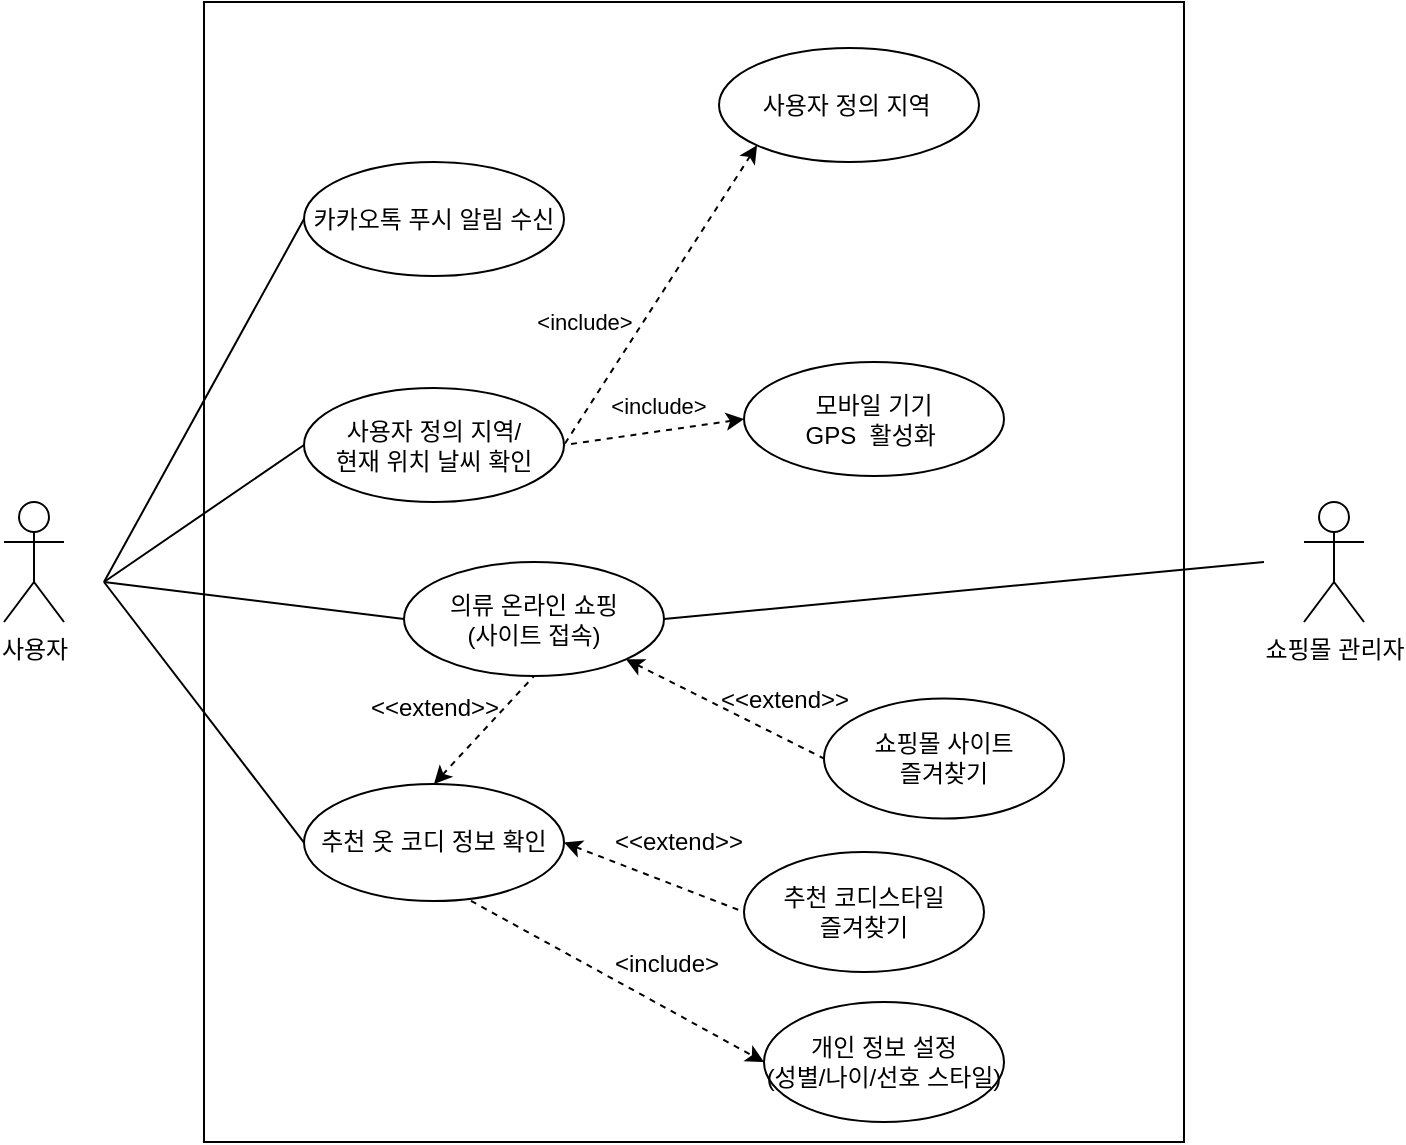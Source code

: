 <mxfile version="13.0.1" type="github">
  <diagram id="BWhkU9srI1xOhRTIJn9W" name="Page-1">
    <mxGraphModel dx="1004" dy="559" grid="1" gridSize="10" guides="1" tooltips="1" connect="1" arrows="1" fold="1" page="1" pageScale="1" pageWidth="827" pageHeight="1169" math="0" shadow="0">
      <root>
        <mxCell id="0" />
        <mxCell id="1" parent="0" />
        <mxCell id="p1u-dJXpqbsuD1TTKyAn-28" value="" style="whiteSpace=wrap;html=1;" parent="1" vertex="1">
          <mxGeometry x="130" y="130" width="490" height="570" as="geometry" />
        </mxCell>
        <mxCell id="p1u-dJXpqbsuD1TTKyAn-20" style="rounded=0;orthogonalLoop=1;jettySize=auto;html=1;entryX=0;entryY=0.5;entryDx=0;entryDy=0;endArrow=none;endFill=0;" parent="1" target="t3MX_UrXBGOTOU08i3uL-7" edge="1">
          <mxGeometry relative="1" as="geometry">
            <mxPoint x="170" y="540" as="targetPoint" />
            <mxPoint x="80" y="420" as="sourcePoint" />
          </mxGeometry>
        </mxCell>
        <mxCell id="p1u-dJXpqbsuD1TTKyAn-21" style="edgeStyle=none;rounded=0;orthogonalLoop=1;jettySize=auto;html=1;entryX=0;entryY=0.5;entryDx=0;entryDy=0;endArrow=none;endFill=0;" parent="1" target="t3MX_UrXBGOTOU08i3uL-6" edge="1">
          <mxGeometry relative="1" as="geometry">
            <mxPoint x="170" y="360" as="targetPoint" />
            <mxPoint x="80" y="420" as="sourcePoint" />
          </mxGeometry>
        </mxCell>
        <mxCell id="p1u-dJXpqbsuD1TTKyAn-22" style="edgeStyle=none;rounded=0;orthogonalLoop=1;jettySize=auto;html=1;endArrow=none;endFill=0;entryX=0;entryY=0.5;entryDx=0;entryDy=0;" parent="1" edge="1" target="p1u-dJXpqbsuD1TTKyAn-12">
          <mxGeometry relative="1" as="geometry">
            <mxPoint x="180" y="260" as="targetPoint" />
            <mxPoint x="80" y="420" as="sourcePoint" />
          </mxGeometry>
        </mxCell>
        <mxCell id="p1u-dJXpqbsuD1TTKyAn-27" style="edgeStyle=none;rounded=0;orthogonalLoop=1;jettySize=auto;html=1;entryX=0;entryY=0.5;entryDx=0;entryDy=0;endArrow=none;endFill=0;" parent="1" target="p1u-dJXpqbsuD1TTKyAn-26" edge="1">
          <mxGeometry relative="1" as="geometry">
            <mxPoint x="80" y="420" as="sourcePoint" />
          </mxGeometry>
        </mxCell>
        <mxCell id="t3MX_UrXBGOTOU08i3uL-5" value="사용자" style="shape=umlActor;verticalLabelPosition=bottom;labelBackgroundColor=#ffffff;verticalAlign=top;html=1;outlineConnect=0;" parent="1" vertex="1">
          <mxGeometry x="30" y="380" width="30" height="60" as="geometry" />
        </mxCell>
        <mxCell id="t3MX_UrXBGOTOU08i3uL-6" value="사용자 정의 지역/ &lt;br&gt;현재 위치 날씨 확인" style="ellipse;whiteSpace=wrap;html=1;" parent="1" vertex="1">
          <mxGeometry x="180" y="323" width="130" height="57" as="geometry" />
        </mxCell>
        <mxCell id="p1u-dJXpqbsuD1TTKyAn-18" style="rounded=0;orthogonalLoop=1;jettySize=auto;html=1;exitX=0.642;exitY=0.998;exitDx=0;exitDy=0;entryX=0;entryY=0.5;entryDx=0;entryDy=0;dashed=1;exitPerimeter=0;" parent="1" source="t3MX_UrXBGOTOU08i3uL-7" target="p1u-dJXpqbsuD1TTKyAn-6" edge="1">
          <mxGeometry relative="1" as="geometry" />
        </mxCell>
        <mxCell id="bDFICuMdAxdRrCMjnlfR-12" style="edgeStyle=none;rounded=0;orthogonalLoop=1;jettySize=auto;html=1;exitX=1;exitY=0.5;exitDx=0;exitDy=0;entryX=0;entryY=0.5;entryDx=0;entryDy=0;dashed=1;startArrow=classic;startFill=1;endArrow=none;endFill=0;" edge="1" parent="1" source="t3MX_UrXBGOTOU08i3uL-7" target="bDFICuMdAxdRrCMjnlfR-11">
          <mxGeometry relative="1" as="geometry" />
        </mxCell>
        <mxCell id="bDFICuMdAxdRrCMjnlfR-31" style="edgeStyle=none;rounded=0;orthogonalLoop=1;jettySize=auto;html=1;exitX=0.5;exitY=0;exitDx=0;exitDy=0;entryX=0.5;entryY=1;entryDx=0;entryDy=0;dashed=1;startArrow=classic;startFill=1;endArrow=none;endFill=0;" edge="1" parent="1" source="t3MX_UrXBGOTOU08i3uL-7" target="p1u-dJXpqbsuD1TTKyAn-26">
          <mxGeometry relative="1" as="geometry" />
        </mxCell>
        <mxCell id="t3MX_UrXBGOTOU08i3uL-7" value="추천 옷 코디 정보 확인" style="ellipse;whiteSpace=wrap;html=1;" parent="1" vertex="1">
          <mxGeometry x="180" y="521" width="130" height="58.543" as="geometry" />
        </mxCell>
        <mxCell id="p1u-dJXpqbsuD1TTKyAn-6" value="개인 정보 설정&lt;br&gt;(성별/나이/선호 스타일)" style="ellipse;whiteSpace=wrap;html=1;" parent="1" vertex="1">
          <mxGeometry x="410" y="630" width="120" height="60" as="geometry" />
        </mxCell>
        <mxCell id="p1u-dJXpqbsuD1TTKyAn-11" value="&amp;lt;include&amp;gt;" style="text;html=1;strokeColor=none;fillColor=none;align=center;verticalAlign=middle;whiteSpace=wrap;rounded=0;" parent="1" vertex="1">
          <mxGeometry x="334.5" y="599" width="53" height="24" as="geometry" />
        </mxCell>
        <mxCell id="p1u-dJXpqbsuD1TTKyAn-25" value="&lt;br&gt;" style="text;html=1;align=center;verticalAlign=middle;resizable=0;points=[];autosize=1;" parent="p1u-dJXpqbsuD1TTKyAn-11" vertex="1">
          <mxGeometry x="23" y="4" width="20" height="20" as="geometry" />
        </mxCell>
        <mxCell id="p1u-dJXpqbsuD1TTKyAn-12" value="카카오톡 푸시 알림 수신" style="ellipse;whiteSpace=wrap;html=1;" parent="1" vertex="1">
          <mxGeometry x="180" y="210" width="130" height="57" as="geometry" />
        </mxCell>
        <mxCell id="p1u-dJXpqbsuD1TTKyAn-45" style="edgeStyle=none;rounded=0;orthogonalLoop=1;jettySize=auto;html=1;exitX=1;exitY=0.5;exitDx=0;exitDy=0;endArrow=none;endFill=0;" parent="1" source="p1u-dJXpqbsuD1TTKyAn-26" edge="1">
          <mxGeometry relative="1" as="geometry">
            <mxPoint x="660" y="410" as="targetPoint" />
          </mxGeometry>
        </mxCell>
        <mxCell id="p1u-dJXpqbsuD1TTKyAn-26" value="의류 온라인 쇼핑&lt;br&gt;(사이트 접속)" style="ellipse;whiteSpace=wrap;html=1;" parent="1" vertex="1">
          <mxGeometry x="230" y="410" width="130" height="57" as="geometry" />
        </mxCell>
        <mxCell id="p1u-dJXpqbsuD1TTKyAn-29" value="쇼핑몰 관리자" style="shape=umlActor;verticalLabelPosition=bottom;labelBackgroundColor=#ffffff;verticalAlign=top;html=1;outlineConnect=0;" parent="1" vertex="1">
          <mxGeometry x="680" y="380" width="30" height="60" as="geometry" />
        </mxCell>
        <mxCell id="bDFICuMdAxdRrCMjnlfR-2" style="edgeStyle=none;rounded=0;orthogonalLoop=1;jettySize=auto;html=1;exitX=0;exitY=0.5;exitDx=0;exitDy=0;entryX=1;entryY=0.5;entryDx=0;entryDy=0;endArrow=none;endFill=0;dashed=1;startArrow=classic;startFill=1;" edge="1" parent="1" source="bDFICuMdAxdRrCMjnlfR-1" target="t3MX_UrXBGOTOU08i3uL-6">
          <mxGeometry relative="1" as="geometry" />
        </mxCell>
        <mxCell id="bDFICuMdAxdRrCMjnlfR-3" value="&amp;lt;include&amp;gt;" style="edgeLabel;html=1;align=center;verticalAlign=middle;resizable=0;points=[];" vertex="1" connectable="0" parent="bDFICuMdAxdRrCMjnlfR-2">
          <mxGeometry x="-0.377" relative="1" as="geometry">
            <mxPoint x="-15" y="-11" as="offset" />
          </mxGeometry>
        </mxCell>
        <mxCell id="bDFICuMdAxdRrCMjnlfR-39" value="&amp;lt;include&amp;gt;" style="edgeLabel;html=1;align=center;verticalAlign=middle;resizable=0;points=[];" vertex="1" connectable="0" parent="bDFICuMdAxdRrCMjnlfR-2">
          <mxGeometry x="-0.377" relative="1" as="geometry">
            <mxPoint x="-51.72" y="-52.58" as="offset" />
          </mxGeometry>
        </mxCell>
        <mxCell id="bDFICuMdAxdRrCMjnlfR-1" value="모바일 기기&lt;br&gt;GPS&amp;nbsp; 활성화&amp;nbsp;" style="ellipse;whiteSpace=wrap;html=1;" vertex="1" parent="1">
          <mxGeometry x="400" y="310" width="130" height="57" as="geometry" />
        </mxCell>
        <mxCell id="bDFICuMdAxdRrCMjnlfR-40" style="edgeStyle=none;rounded=0;orthogonalLoop=1;jettySize=auto;html=1;exitX=0;exitY=1;exitDx=0;exitDy=0;entryX=1;entryY=0.5;entryDx=0;entryDy=0;dashed=1;startArrow=classic;startFill=1;endArrow=none;endFill=0;" edge="1" parent="1" source="bDFICuMdAxdRrCMjnlfR-6" target="t3MX_UrXBGOTOU08i3uL-6">
          <mxGeometry relative="1" as="geometry" />
        </mxCell>
        <mxCell id="bDFICuMdAxdRrCMjnlfR-6" value="사용자 정의 지역&amp;nbsp;" style="ellipse;whiteSpace=wrap;html=1;" vertex="1" parent="1">
          <mxGeometry x="387.5" y="153" width="130" height="57" as="geometry" />
        </mxCell>
        <mxCell id="bDFICuMdAxdRrCMjnlfR-11" value="추천 코디스타일&lt;br&gt;즐겨찾기" style="ellipse;whiteSpace=wrap;html=1;" vertex="1" parent="1">
          <mxGeometry x="400" y="555" width="120" height="60" as="geometry" />
        </mxCell>
        <mxCell id="bDFICuMdAxdRrCMjnlfR-19" value="쇼핑몰 사이트&lt;br&gt;즐겨찾기" style="ellipse;whiteSpace=wrap;html=1;" vertex="1" parent="1">
          <mxGeometry x="440" y="478.27" width="120" height="60" as="geometry" />
        </mxCell>
        <mxCell id="bDFICuMdAxdRrCMjnlfR-20" style="edgeStyle=none;rounded=0;orthogonalLoop=1;jettySize=auto;html=1;exitX=1;exitY=1;exitDx=0;exitDy=0;entryX=0;entryY=0.5;entryDx=0;entryDy=0;dashed=1;startArrow=classic;startFill=1;endArrow=none;endFill=0;" edge="1" target="bDFICuMdAxdRrCMjnlfR-19" parent="1" source="p1u-dJXpqbsuD1TTKyAn-26">
          <mxGeometry relative="1" as="geometry">
            <mxPoint x="296" y="525.73" as="sourcePoint" />
          </mxGeometry>
        </mxCell>
        <mxCell id="bDFICuMdAxdRrCMjnlfR-21" value="&amp;lt;&amp;lt;extend&amp;gt;&amp;gt;" style="text;html=1;strokeColor=none;fillColor=none;align=center;verticalAlign=middle;whiteSpace=wrap;rounded=0;" vertex="1" parent="1">
          <mxGeometry x="341" y="538.27" width="53" height="24" as="geometry" />
        </mxCell>
        <mxCell id="bDFICuMdAxdRrCMjnlfR-22" value="&lt;br&gt;" style="text;html=1;align=center;verticalAlign=middle;resizable=0;points=[];autosize=1;" vertex="1" parent="bDFICuMdAxdRrCMjnlfR-21">
          <mxGeometry x="25" y="4" width="20" height="20" as="geometry" />
        </mxCell>
        <mxCell id="bDFICuMdAxdRrCMjnlfR-24" value="&amp;lt;&amp;lt;extend&amp;gt;&amp;gt;" style="text;html=1;strokeColor=none;fillColor=none;align=center;verticalAlign=middle;whiteSpace=wrap;rounded=0;" vertex="1" parent="1">
          <mxGeometry x="394" y="467" width="53" height="24" as="geometry" />
        </mxCell>
        <mxCell id="bDFICuMdAxdRrCMjnlfR-25" value="&lt;br&gt;" style="text;html=1;align=center;verticalAlign=middle;resizable=0;points=[];autosize=1;" vertex="1" parent="bDFICuMdAxdRrCMjnlfR-24">
          <mxGeometry x="25" y="4" width="20" height="20" as="geometry" />
        </mxCell>
        <mxCell id="bDFICuMdAxdRrCMjnlfR-34" value="&amp;lt;&amp;lt;extend&amp;gt;&amp;gt;" style="text;html=1;strokeColor=none;fillColor=none;align=center;verticalAlign=middle;whiteSpace=wrap;rounded=0;" vertex="1" parent="1">
          <mxGeometry x="218.5" y="471" width="53" height="24" as="geometry" />
        </mxCell>
        <mxCell id="bDFICuMdAxdRrCMjnlfR-35" value="&lt;br&gt;" style="text;html=1;align=center;verticalAlign=middle;resizable=0;points=[];autosize=1;" vertex="1" parent="bDFICuMdAxdRrCMjnlfR-34">
          <mxGeometry x="25" y="4" width="20" height="20" as="geometry" />
        </mxCell>
      </root>
    </mxGraphModel>
  </diagram>
</mxfile>
